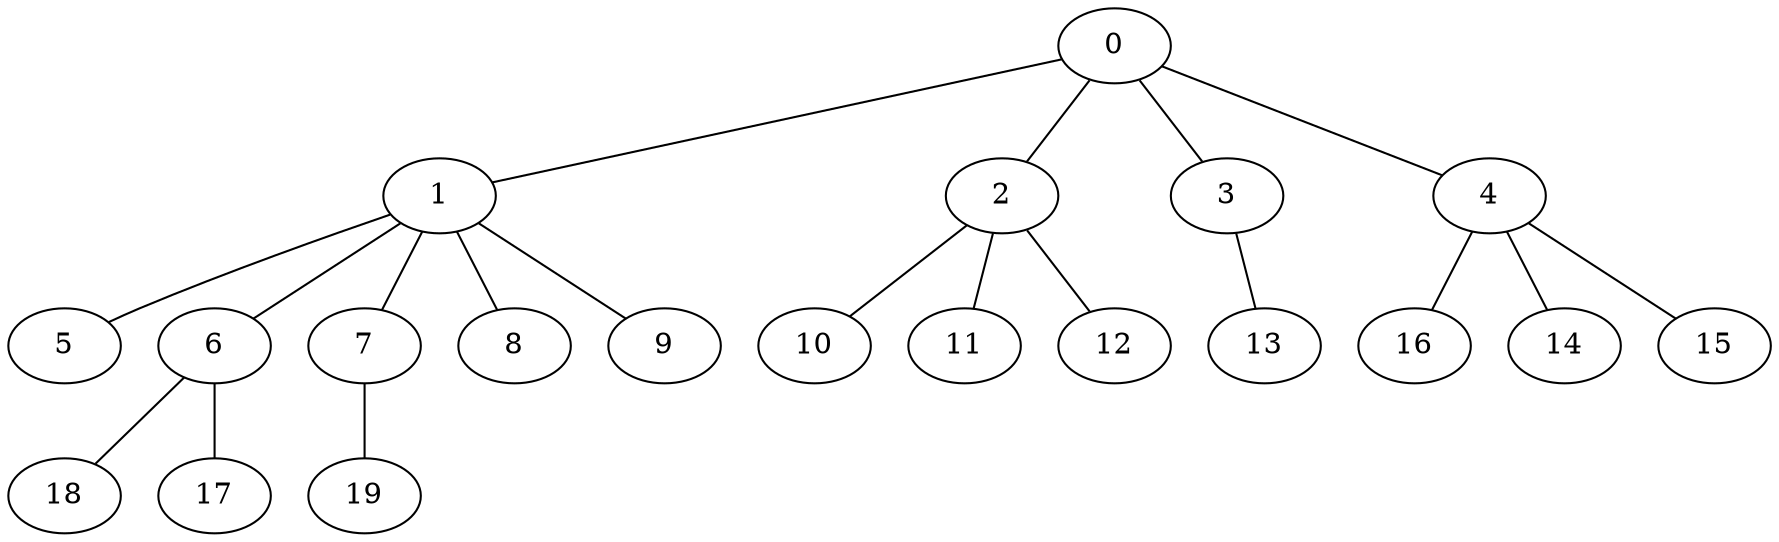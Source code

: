 
graph graphname {
    0 -- 1
0 -- 2
0 -- 3
0 -- 4
1 -- 5
1 -- 6
1 -- 7
1 -- 8
1 -- 9
2 -- 10
2 -- 11
2 -- 12
3 -- 13
4 -- 16
4 -- 14
4 -- 15
6 -- 18
6 -- 17
7 -- 19

}
